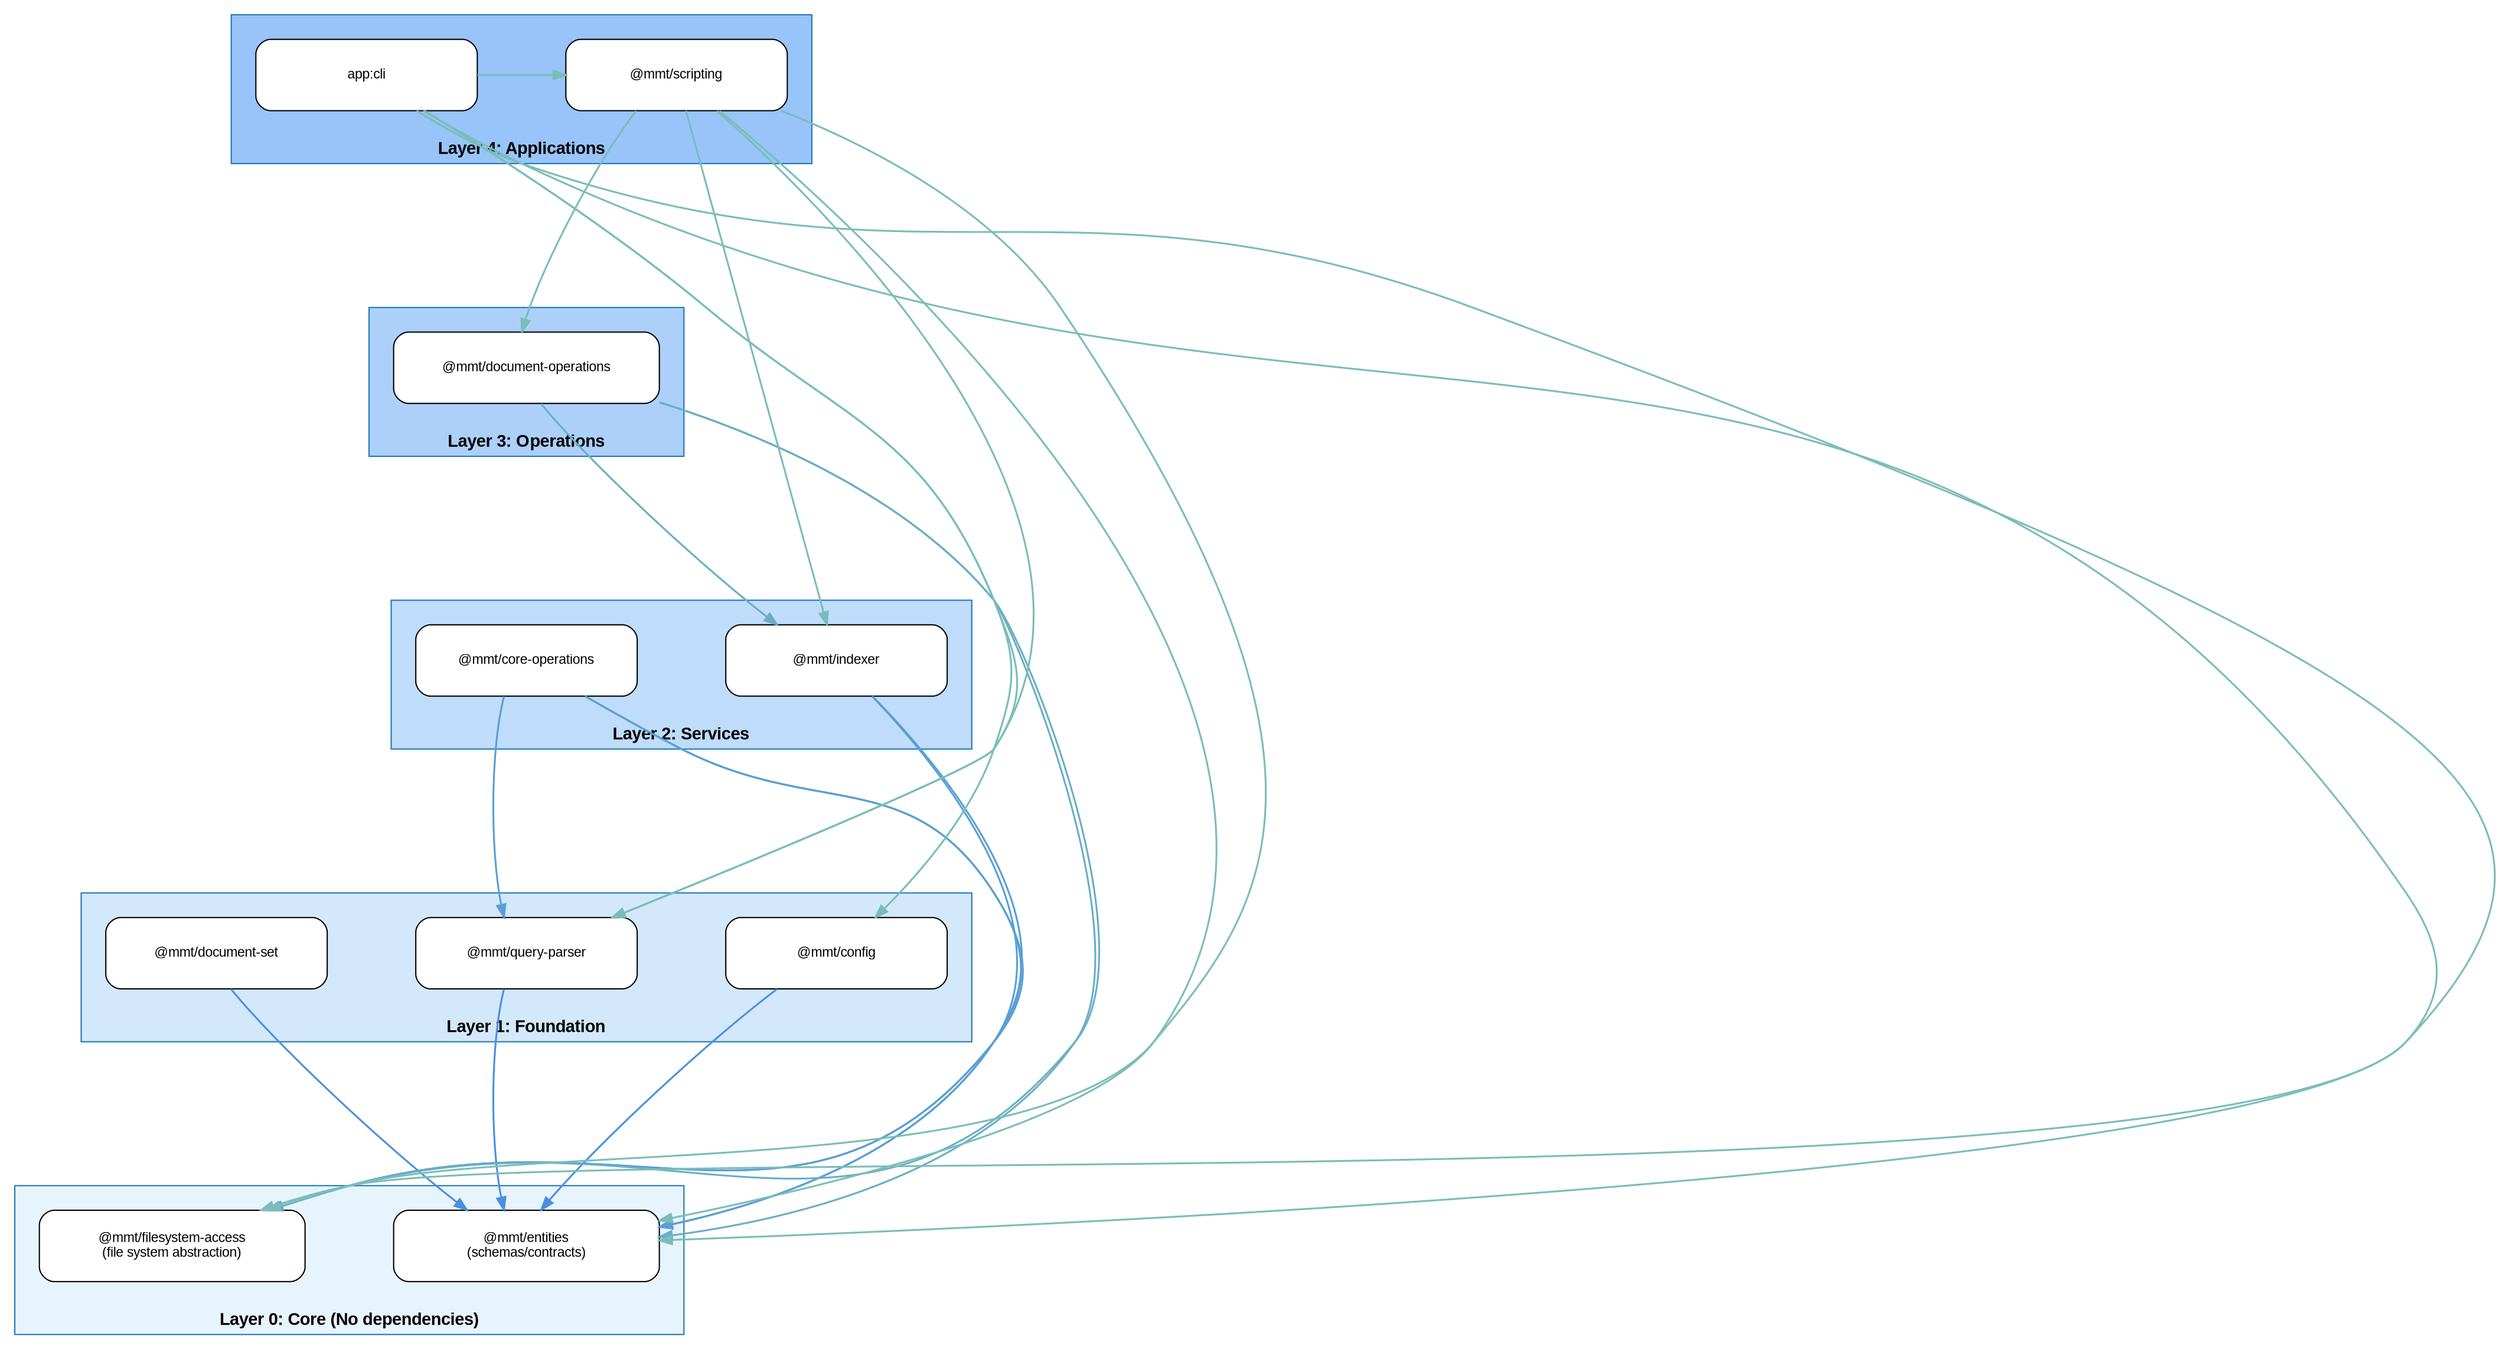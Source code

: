 digraph PackageLayers {
  rankdir=BT;  // Bottom to top for better layering visualization
  ranksep=2.5; // Much more vertical space between ranks
  nodesep=1.0; // More horizontal space between nodes
  
  node [shape=box, style="rounded,filled", fontname="Arial", fontsize=11, height=0.8];
  edge [color="#666666", penwidth=1.5];
  
  // Force vertical alignment of layers using invisible edges
  edge [style=invis];
  
  // Layer 0 nodes
  subgraph cluster_0 {
    label="Layer 0: Core (No dependencies)";
    style=filled;
    fillcolor="#e8f4fd";
    color="#1f77b4";
    fontsize=14;
    fontname="Arial Bold";
    margin=20;
    
    entities [label="@mmt/entities\n(schemas/contracts)", fillcolor="#ffffff", width=3];
    filesystem [label="@mmt/filesystem-access\n(file system abstraction)", fillcolor="#ffffff", width=3];
    
    // Keep layer 0 nodes together
    { rank=same; entities; filesystem; }
  }
  
  // Layer 1 nodes
  subgraph cluster_1 {
    label="Layer 1: Foundation";
    style=filled;
    fillcolor="#d4e8fc";
    color="#1f77b4";
    fontsize=14;
    fontname="Arial Bold";
    margin=20;
    
    config [label="@mmt/config", fillcolor="#ffffff", width=2.5];
    queryparser [label="@mmt/query-parser", fillcolor="#ffffff", width=2.5];
    documentset [label="@mmt/document-set", fillcolor="#ffffff", width=2.5];
    
    // Keep layer 1 nodes together
    { rank=same; config; queryparser; documentset; }
  }
  
  // Layer 2 nodes
  subgraph cluster_2 {
    label="Layer 2: Services";
    style=filled;
    fillcolor="#c0dcfb";
    color="#1f77b4";
    fontsize=14;
    fontname="Arial Bold";
    margin=20;
    
    indexer [label="@mmt/indexer", fillcolor="#ffffff", width=2.5];
    coreops [label="@mmt/core-operations", fillcolor="#ffffff", width=2.5];
    
    // Keep layer 2 nodes together
    { rank=same; indexer; coreops; }
  }
  
  // Layer 3 nodes
  subgraph cluster_3 {
    label="Layer 3: Operations";
    style=filled;
    fillcolor="#acd0fa";
    color="#1f77b4";
    fontsize=14;
    fontname="Arial Bold";
    margin=20;
    
    docops [label="@mmt/document-operations", fillcolor="#ffffff", width=3];
    
    // Single node layer
    { rank=same; docops; }
  }
  
  // Layer 4 nodes
  subgraph cluster_4 {
    label="Layer 4: Applications";
    style=filled;
    fillcolor="#98c4f9";
    color="#1f77b4";
    fontsize=14;
    fontname="Arial Bold";
    margin=20;
    
    scripting [label="@mmt/scripting", fillcolor="#ffffff", width=2.5];
    cli [label="app:cli", fillcolor="#ffffff", width=2.5];
    
    // Keep layer 4 nodes together
    { rank=same; scripting; cli; }
  }
  
  // Invisible edges to enforce layer ordering
  entities -> config [style=invis];
  entities -> queryparser [style=invis];
  entities -> documentset [style=invis];
  
  config -> indexer [style=invis];
  queryparser -> coreops [style=invis];
  
  indexer -> docops [style=invis];
  coreops -> docops [style=invis];
  
  docops -> scripting [style=invis];
  docops -> cli [style=invis];
  
  // Now add the actual visible dependencies
  edge [style=solid, constraint=false];
  
  // Layer 1 dependencies
  config -> entities [color="#4a90e2"];
  queryparser -> entities [color="#4a90e2"];
  documentset -> entities [color="#4a90e2"];
  
  // Layer 2 dependencies
  indexer -> entities [color="#5a9fd4"];
  indexer -> filesystem [color="#5a9fd4"];
  
  coreops -> entities [color="#5a9fd4"];
  coreops -> filesystem [color="#5a9fd4"];
  coreops -> queryparser [color="#5a9fd4"];
  
  // Layer 3 dependencies
  docops -> entities [color="#6aaec6"];
  docops -> filesystem [color="#6aaec6"];
  docops -> indexer [color="#6aaec6"];
  
  // Layer 4 dependencies
  scripting -> entities [color="#7abdb8"];
  scripting -> filesystem [color="#7abdb8"];
  scripting -> queryparser [color="#7abdb8"];
  scripting -> indexer [color="#7abdb8"];
  scripting -> docops [color="#7abdb8"];
  
  cli -> entities [color="#7abdb8"];
  cli -> filesystem [color="#7abdb8"];
  cli -> queryparser [color="#7abdb8"];
  cli -> config [color="#7abdb8"];
  cli -> scripting [color="#7abdb8"];
}